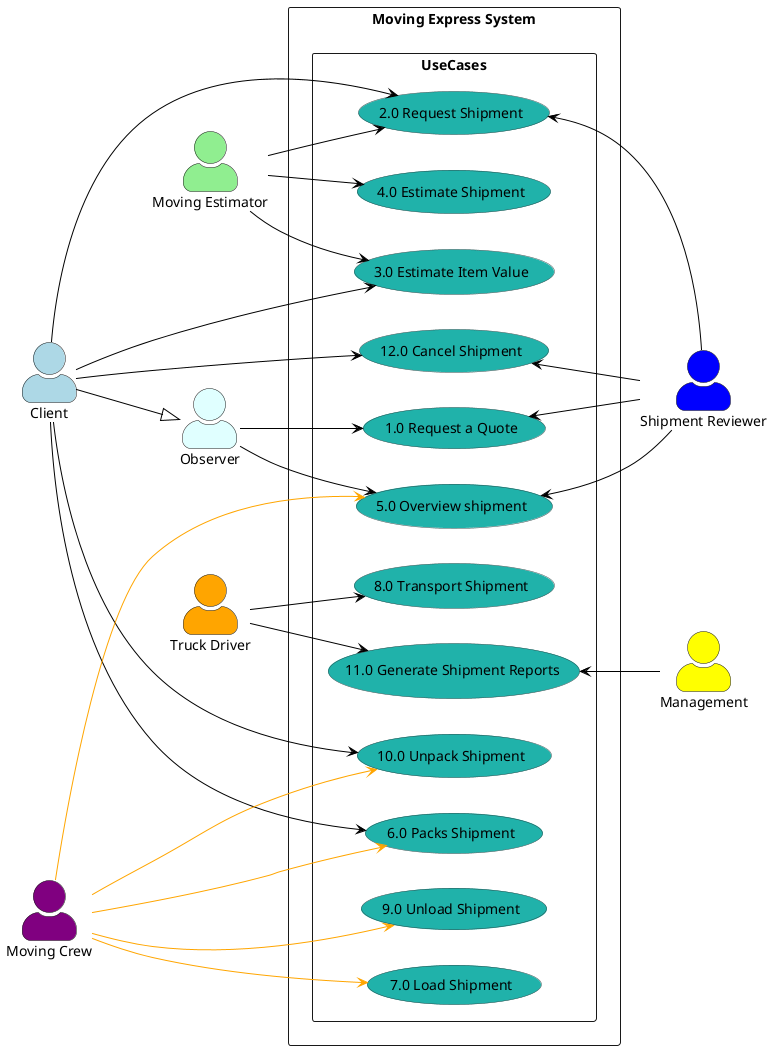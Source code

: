 @startuml

left to right direction
skinparam actorStyle awesome
skinparam usecase {
    BackgroundColor DarkSeaGreen
    BorderColor DarkSlateGray
    ArrowColor Black
    ActorBorderColor black
    ActorFontName Courier
    ActorBackgroundColor<< Human >> Gold
}

actor Client as "Client" #LightBlue
actor "Moving Estimator" as MovingEstimator #LightGreen
actor "Truck Driver" as VanDriver #Orange
actor "Moving Crew" as MovingCrew #Purple
actor Management as "Management" #Yellow
actor "Shipment Reviewer" as ShipmentReviewer #Blue
actor "Observer" as Observer #LightCyan

rectangle "Moving Express System" {
    rectangle UseCases {
      usecase "1.0 Request a Quote" as UC1 #LightSeaGreen
      usecase "2.0 Request Shipment" as UC2 #LightSeaGreen
      usecase "3.0 Estimate Item Value" as UC3 #LightSeaGreen
      usecase "4.0 Estimate Shipment" as UC4 #LightSeaGreen
      usecase "5.0 Overview shipment" as UC5 #LightSeaGreen
      usecase "8.0 Transport Shipment" as UC8 #LightSeaGreen
      usecase "6.0 Packs Shipment" as UC6 #LightSeaGreen
      usecase "7.0 Load Shipment" as UC7 #LightSeaGreen
      usecase "9.0 Unload Shipment" as UC9 #LightSeaGreen
      usecase "10.0 Unpack Shipment" as UC10 #LightSeaGreen
      usecase "11.0 Generate Shipment Reports" as UC11 #LightSeaGreen
      usecase "12.0 Cancel Shipment" as UC12 #LightSeaGreen
    }
}

Client --|> Observer

Client ---> UC12
Client ---> UC6
Client ---> UC3
Client ---> UC2
Client ---> UC10

Observer --> UC1
Observer --> UC5

MovingEstimator --> UC2
MovingEstimator --> UC4
MovingEstimator --> UC3

VanDriver --> UC8

MovingCrew -[#Orange]--> UC6
MovingCrew -[#Orange]--> UC5
MovingCrew -[#Orange]--> UC7
MovingCrew -[#Orange]--> UC9
MovingCrew -[#Orange]--> UC10

UC11 <-- Management
VanDriver --> UC11

UC2 <-- ShipmentReviewer
UC1 <-- ShipmentReviewer
UC12 <-- ShipmentReviewer
UC5 <-- ShipmentReviewer

@enduml
